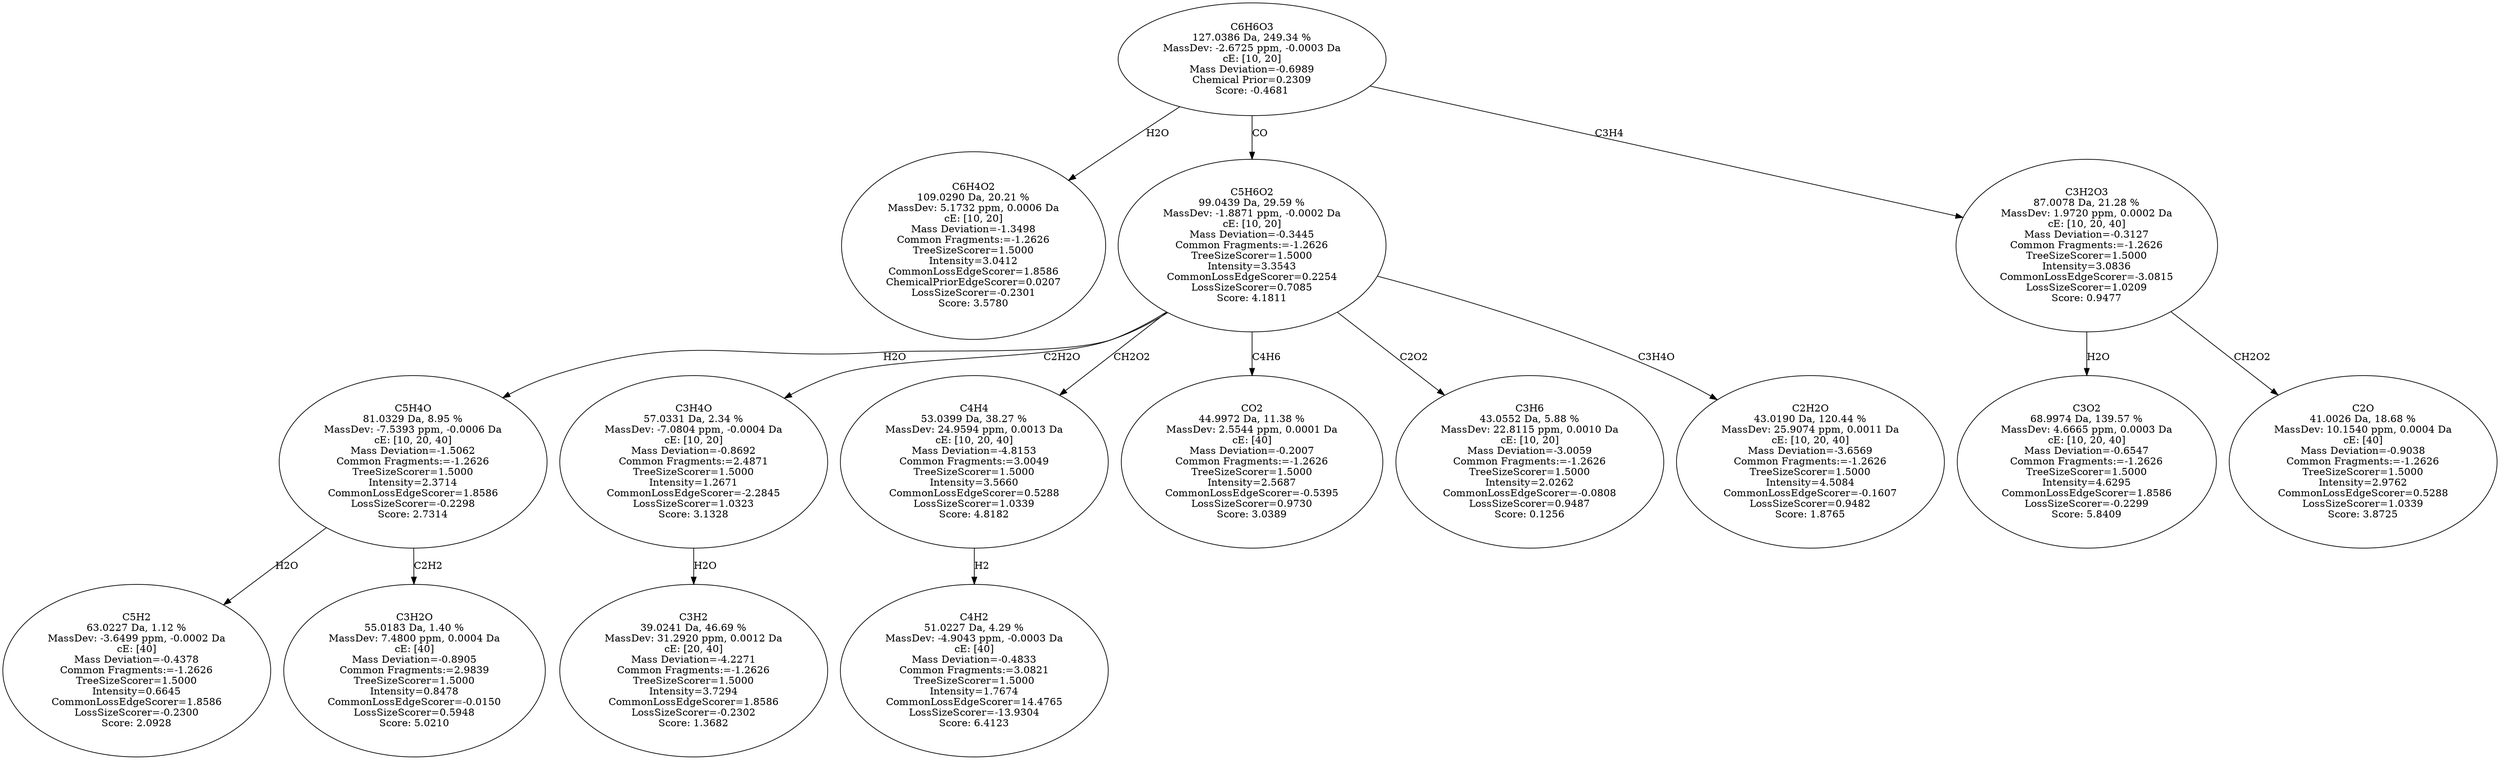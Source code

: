 strict digraph {
v1 [label="C6H4O2\n109.0290 Da, 20.21 %\nMassDev: 5.1732 ppm, 0.0006 Da\ncE: [10, 20]\nMass Deviation=-1.3498\nCommon Fragments:=-1.2626\nTreeSizeScorer=1.5000\nIntensity=3.0412\nCommonLossEdgeScorer=1.8586\nChemicalPriorEdgeScorer=0.0207\nLossSizeScorer=-0.2301\nScore: 3.5780"];
v2 [label="C5H2\n63.0227 Da, 1.12 %\nMassDev: -3.6499 ppm, -0.0002 Da\ncE: [40]\nMass Deviation=-0.4378\nCommon Fragments:=-1.2626\nTreeSizeScorer=1.5000\nIntensity=0.6645\nCommonLossEdgeScorer=1.8586\nLossSizeScorer=-0.2300\nScore: 2.0928"];
v3 [label="C3H2O\n55.0183 Da, 1.40 %\nMassDev: 7.4800 ppm, 0.0004 Da\ncE: [40]\nMass Deviation=-0.8905\nCommon Fragments:=2.9839\nTreeSizeScorer=1.5000\nIntensity=0.8478\nCommonLossEdgeScorer=-0.0150\nLossSizeScorer=0.5948\nScore: 5.0210"];
v4 [label="C5H4O\n81.0329 Da, 8.95 %\nMassDev: -7.5393 ppm, -0.0006 Da\ncE: [10, 20, 40]\nMass Deviation=-1.5062\nCommon Fragments:=-1.2626\nTreeSizeScorer=1.5000\nIntensity=2.3714\nCommonLossEdgeScorer=1.8586\nLossSizeScorer=-0.2298\nScore: 2.7314"];
v5 [label="C3H2\n39.0241 Da, 46.69 %\nMassDev: 31.2920 ppm, 0.0012 Da\ncE: [20, 40]\nMass Deviation=-4.2271\nCommon Fragments:=-1.2626\nTreeSizeScorer=1.5000\nIntensity=3.7294\nCommonLossEdgeScorer=1.8586\nLossSizeScorer=-0.2302\nScore: 1.3682"];
v6 [label="C3H4O\n57.0331 Da, 2.34 %\nMassDev: -7.0804 ppm, -0.0004 Da\ncE: [10, 20]\nMass Deviation=-0.8692\nCommon Fragments:=2.4871\nTreeSizeScorer=1.5000\nIntensity=1.2671\nCommonLossEdgeScorer=-2.2845\nLossSizeScorer=1.0323\nScore: 3.1328"];
v7 [label="C4H2\n51.0227 Da, 4.29 %\nMassDev: -4.9043 ppm, -0.0003 Da\ncE: [40]\nMass Deviation=-0.4833\nCommon Fragments:=3.0821\nTreeSizeScorer=1.5000\nIntensity=1.7674\nCommonLossEdgeScorer=14.4765\nLossSizeScorer=-13.9304\nScore: 6.4123"];
v8 [label="C4H4\n53.0399 Da, 38.27 %\nMassDev: 24.9594 ppm, 0.0013 Da\ncE: [10, 20, 40]\nMass Deviation=-4.8153\nCommon Fragments:=3.0049\nTreeSizeScorer=1.5000\nIntensity=3.5660\nCommonLossEdgeScorer=0.5288\nLossSizeScorer=1.0339\nScore: 4.8182"];
v9 [label="CO2\n44.9972 Da, 11.38 %\nMassDev: 2.5544 ppm, 0.0001 Da\ncE: [40]\nMass Deviation=-0.2007\nCommon Fragments:=-1.2626\nTreeSizeScorer=1.5000\nIntensity=2.5687\nCommonLossEdgeScorer=-0.5395\nLossSizeScorer=0.9730\nScore: 3.0389"];
v10 [label="C3H6\n43.0552 Da, 5.88 %\nMassDev: 22.8115 ppm, 0.0010 Da\ncE: [10, 20]\nMass Deviation=-3.0059\nCommon Fragments:=-1.2626\nTreeSizeScorer=1.5000\nIntensity=2.0262\nCommonLossEdgeScorer=-0.0808\nLossSizeScorer=0.9487\nScore: 0.1256"];
v11 [label="C2H2O\n43.0190 Da, 120.44 %\nMassDev: 25.9074 ppm, 0.0011 Da\ncE: [10, 20, 40]\nMass Deviation=-3.6569\nCommon Fragments:=-1.2626\nTreeSizeScorer=1.5000\nIntensity=4.5084\nCommonLossEdgeScorer=-0.1607\nLossSizeScorer=0.9482\nScore: 1.8765"];
v12 [label="C5H6O2\n99.0439 Da, 29.59 %\nMassDev: -1.8871 ppm, -0.0002 Da\ncE: [10, 20]\nMass Deviation=-0.3445\nCommon Fragments:=-1.2626\nTreeSizeScorer=1.5000\nIntensity=3.3543\nCommonLossEdgeScorer=0.2254\nLossSizeScorer=0.7085\nScore: 4.1811"];
v13 [label="C3O2\n68.9974 Da, 139.57 %\nMassDev: 4.6665 ppm, 0.0003 Da\ncE: [10, 20, 40]\nMass Deviation=-0.6547\nCommon Fragments:=-1.2626\nTreeSizeScorer=1.5000\nIntensity=4.6295\nCommonLossEdgeScorer=1.8586\nLossSizeScorer=-0.2299\nScore: 5.8409"];
v14 [label="C2O\n41.0026 Da, 18.68 %\nMassDev: 10.1540 ppm, 0.0004 Da\ncE: [40]\nMass Deviation=-0.9038\nCommon Fragments:=-1.2626\nTreeSizeScorer=1.5000\nIntensity=2.9762\nCommonLossEdgeScorer=0.5288\nLossSizeScorer=1.0339\nScore: 3.8725"];
v15 [label="C3H2O3\n87.0078 Da, 21.28 %\nMassDev: 1.9720 ppm, 0.0002 Da\ncE: [10, 20, 40]\nMass Deviation=-0.3127\nCommon Fragments:=-1.2626\nTreeSizeScorer=1.5000\nIntensity=3.0836\nCommonLossEdgeScorer=-3.0815\nLossSizeScorer=1.0209\nScore: 0.9477"];
v16 [label="C6H6O3\n127.0386 Da, 249.34 %\nMassDev: -2.6725 ppm, -0.0003 Da\ncE: [10, 20]\nMass Deviation=-0.6989\nChemical Prior=0.2309\nScore: -0.4681"];
v16 -> v1 [label="H2O"];
v4 -> v2 [label="H2O"];
v4 -> v3 [label="C2H2"];
v12 -> v4 [label="H2O"];
v6 -> v5 [label="H2O"];
v12 -> v6 [label="C2H2O"];
v8 -> v7 [label="H2"];
v12 -> v8 [label="CH2O2"];
v12 -> v9 [label="C4H6"];
v12 -> v10 [label="C2O2"];
v12 -> v11 [label="C3H4O"];
v16 -> v12 [label="CO"];
v15 -> v13 [label="H2O"];
v15 -> v14 [label="CH2O2"];
v16 -> v15 [label="C3H4"];
}